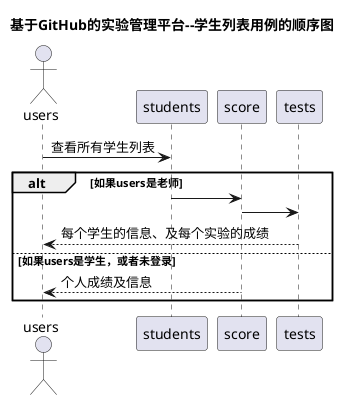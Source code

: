 @startuml
title 基于GitHub的实验管理平台--学生列表用例的顺序图
actor users
users -> students: 查看所有学生列表
alt 如果users是老师
	students -> score
	score -> tests
	tests --> users:每个学生的信息、及每个实验的成绩
else 如果users是学生，或者未登录
    score --> users:个人成绩及信息
end

@enduml